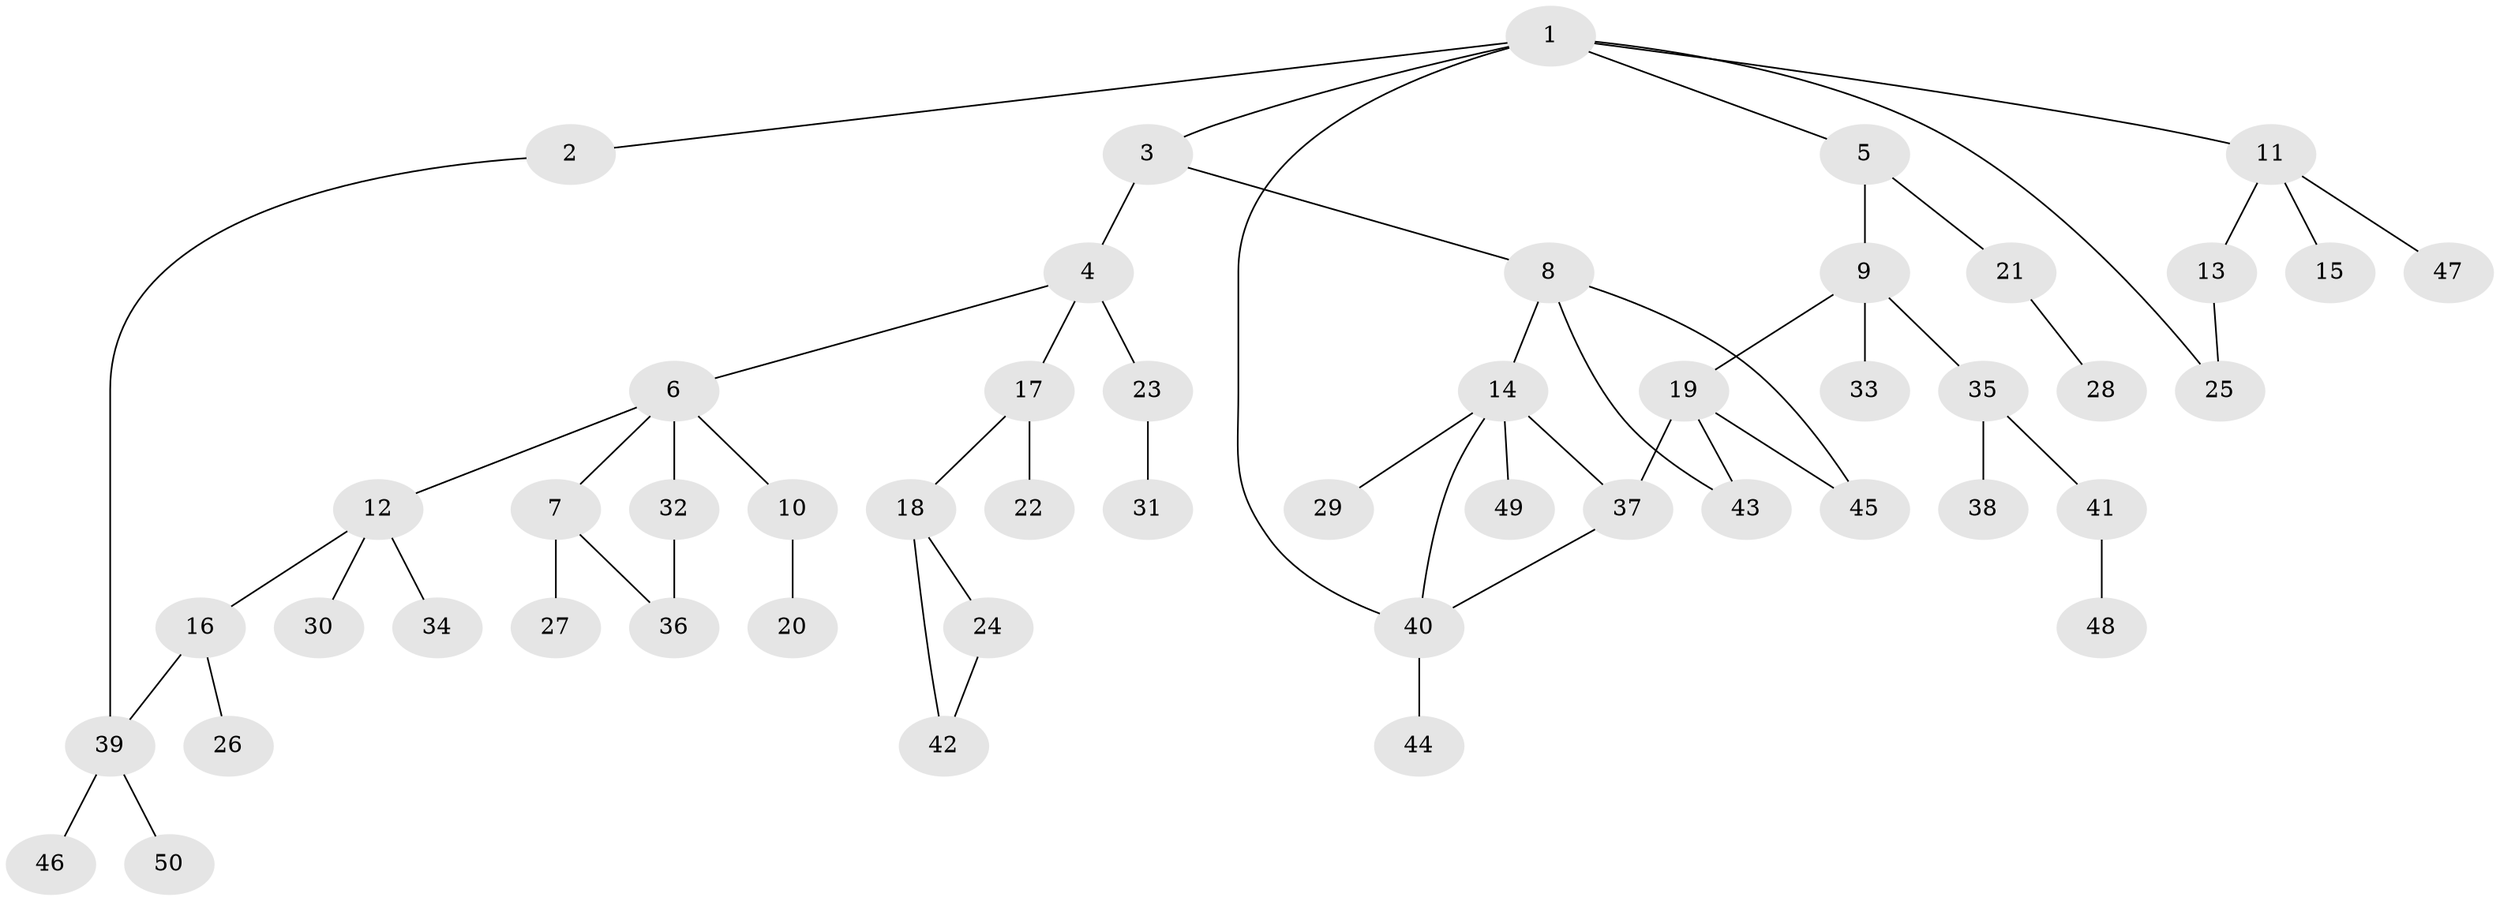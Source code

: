 // coarse degree distribution, {6: 0.02857142857142857, 2: 0.2571428571428571, 3: 0.2, 4: 0.08571428571428572, 5: 0.05714285714285714, 1: 0.37142857142857144}
// Generated by graph-tools (version 1.1) at 2025/36/03/04/25 23:36:02]
// undirected, 50 vertices, 58 edges
graph export_dot {
  node [color=gray90,style=filled];
  1;
  2;
  3;
  4;
  5;
  6;
  7;
  8;
  9;
  10;
  11;
  12;
  13;
  14;
  15;
  16;
  17;
  18;
  19;
  20;
  21;
  22;
  23;
  24;
  25;
  26;
  27;
  28;
  29;
  30;
  31;
  32;
  33;
  34;
  35;
  36;
  37;
  38;
  39;
  40;
  41;
  42;
  43;
  44;
  45;
  46;
  47;
  48;
  49;
  50;
  1 -- 2;
  1 -- 3;
  1 -- 5;
  1 -- 11;
  1 -- 40;
  1 -- 25;
  2 -- 39;
  3 -- 4;
  3 -- 8;
  4 -- 6;
  4 -- 17;
  4 -- 23;
  5 -- 9;
  5 -- 21;
  6 -- 7;
  6 -- 10;
  6 -- 12;
  6 -- 32;
  7 -- 27;
  7 -- 36;
  8 -- 14;
  8 -- 43;
  8 -- 45;
  9 -- 19;
  9 -- 33;
  9 -- 35;
  10 -- 20;
  11 -- 13;
  11 -- 15;
  11 -- 47;
  12 -- 16;
  12 -- 30;
  12 -- 34;
  13 -- 25;
  14 -- 29;
  14 -- 49;
  14 -- 40;
  14 -- 37;
  16 -- 26;
  16 -- 39;
  17 -- 18;
  17 -- 22;
  18 -- 24;
  18 -- 42;
  19 -- 37;
  19 -- 45;
  19 -- 43;
  21 -- 28;
  23 -- 31;
  24 -- 42;
  32 -- 36;
  35 -- 38;
  35 -- 41;
  37 -- 40;
  39 -- 46;
  39 -- 50;
  40 -- 44;
  41 -- 48;
}
